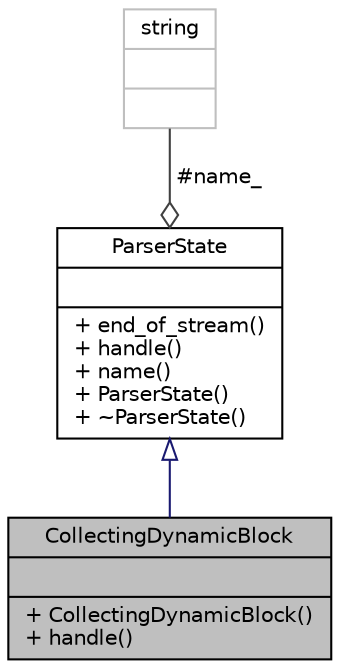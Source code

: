 digraph "CollectingDynamicBlock"
{
 // INTERACTIVE_SVG=YES
  edge [fontname="Helvetica",fontsize="10",labelfontname="Helvetica",labelfontsize="10"];
  node [fontname="Helvetica",fontsize="10",shape=record];
  Node1 [label="{CollectingDynamicBlock\n||+ CollectingDynamicBlock()\l+ handle()\l}",height=0.2,width=0.4,color="black", fillcolor="grey75", style="filled" fontcolor="black"];
  Node2 -> Node1 [dir="back",color="midnightblue",fontsize="10",style="solid",arrowtail="onormal",fontname="Helvetica"];
  Node2 [label="{ParserState\n||+ end_of_stream()\l+ handle()\l+ name()\l+ ParserState()\l+ ~ParserState()\l}",height=0.2,width=0.4,color="black", fillcolor="white", style="filled",URL="$class_parser_state.html"];
  Node3 -> Node2 [color="grey25",fontsize="10",style="solid",label=" #name_" ,arrowhead="odiamond",fontname="Helvetica"];
  Node3 [label="{string\n||}",height=0.2,width=0.4,color="grey75", fillcolor="white", style="filled"];
}
